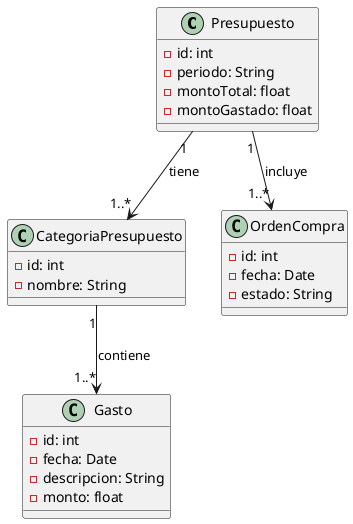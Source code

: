 @startuml

class Presupuesto {
    - id: int
    - periodo: String
    - montoTotal: float
    - montoGastado: float
}

class CategoriaPresupuesto {
    - id: int
    - nombre: String
}

class Gasto {
    - id: int
    - fecha: Date
    - descripcion: String
    - monto: float
}

class OrdenCompra {
    - id: int
    - fecha: Date
    - estado: String
}

' Relaciones
Presupuesto "1" --> "1..*" CategoriaPresupuesto : tiene
CategoriaPresupuesto "1" --> "1..*" Gasto : contiene
Presupuesto "1" --> "1..*" OrdenCompra : incluye

@enduml
